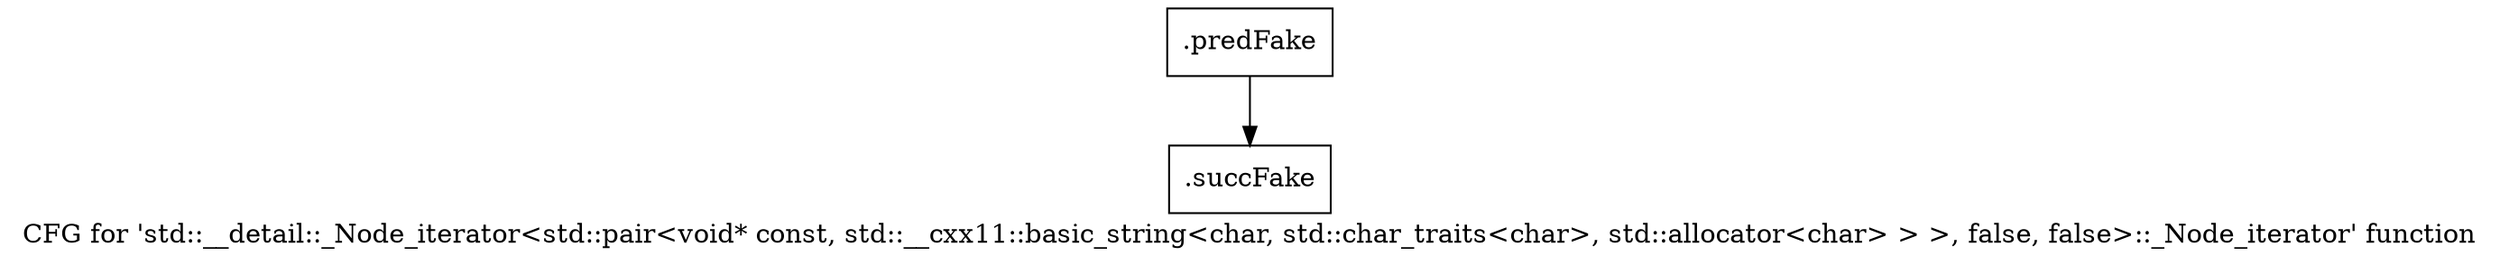 digraph "CFG for 'std::__detail::_Node_iterator\<std::pair\<void* const, std::__cxx11::basic_string\<char, std::char_traits\<char\>, std::allocator\<char\> \> \>, false, false\>::_Node_iterator' function" {
	label="CFG for 'std::__detail::_Node_iterator\<std::pair\<void* const, std::__cxx11::basic_string\<char, std::char_traits\<char\>, std::allocator\<char\> \> \>, false, false\>::_Node_iterator' function";

	Node0x4622d60 [shape=record,filename="",linenumber="",label="{.predFake}"];
	Node0x4622d60 -> Node0x47c3590[ callList="" memoryops="" filename="/media/miguel/NewVolume/Linux/Xilinx/Vitis_HLS/2020.2/tps/lnx64/gcc-6.2.0/lib/gcc/x86_64-pc-linux-gnu/6.2.0/../../../../include/c++/6.2.0/bits/hashtable_policy.h" execusionnum="2"];
	Node0x47c3590 [shape=record,filename="/media/miguel/NewVolume/Linux/Xilinx/Vitis_HLS/2020.2/tps/lnx64/gcc-6.2.0/lib/gcc/x86_64-pc-linux-gnu/6.2.0/../../../../include/c++/6.2.0/bits/hashtable_policy.h",linenumber="354",label="{.succFake}"];
}
